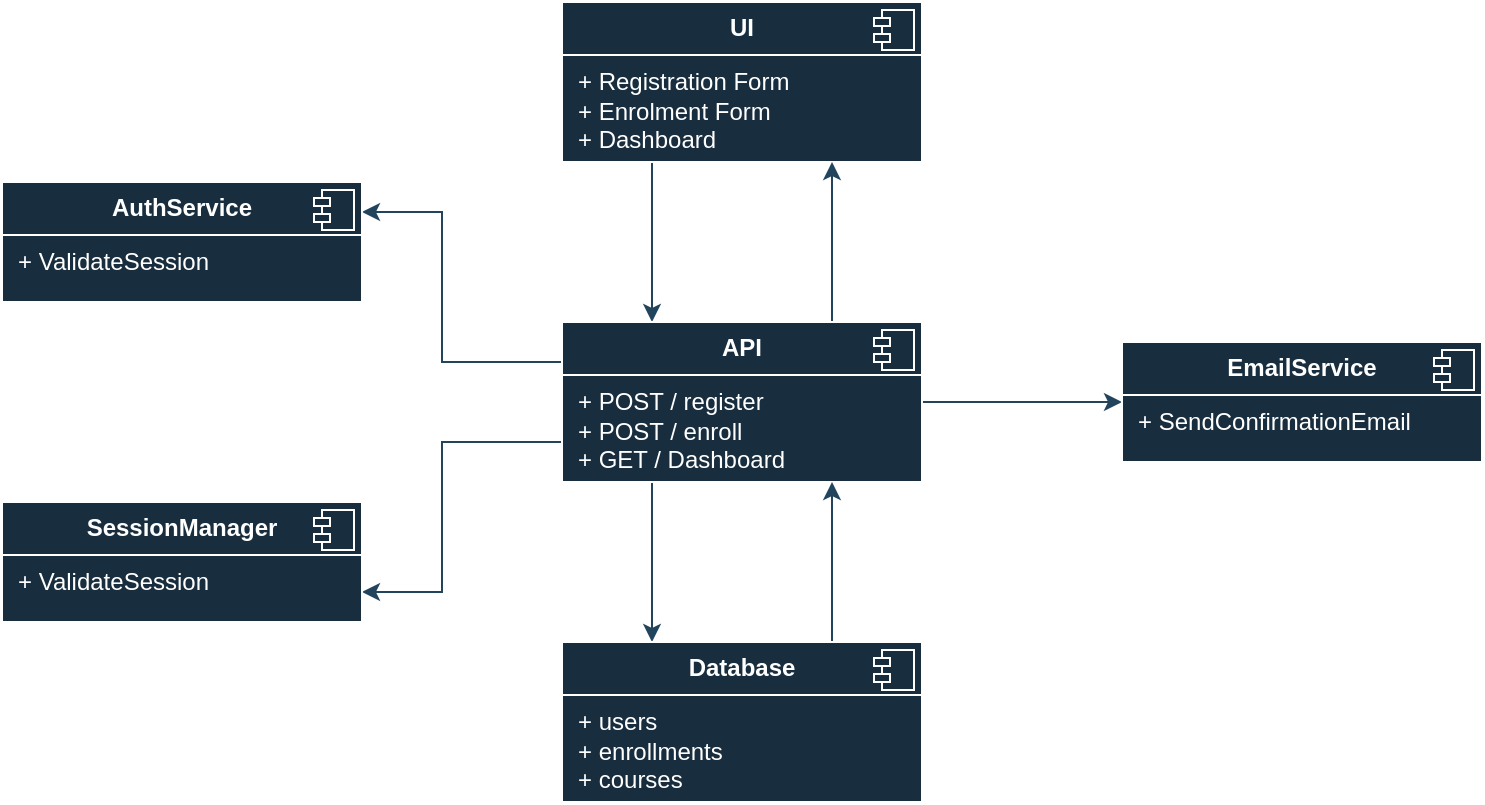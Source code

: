 <mxfile version="28.2.5">
  <diagram name="Page-1" id="DI73rfpRKfJ23tpwFlhM">
    <mxGraphModel dx="1042" dy="527" grid="1" gridSize="10" guides="1" tooltips="1" connect="1" arrows="1" fold="1" page="1" pageScale="1" pageWidth="827" pageHeight="1169" math="0" shadow="0">
      <root>
        <mxCell id="0" />
        <mxCell id="1" parent="0" />
        <mxCell id="9G3UpaC2i5nZt3TLZCQt-19" style="edgeStyle=orthogonalEdgeStyle;rounded=0;orthogonalLoop=1;jettySize=auto;html=1;exitX=0.25;exitY=1;exitDx=0;exitDy=0;entryX=0.25;entryY=0;entryDx=0;entryDy=0;labelBackgroundColor=none;fontColor=default;strokeColor=#23445D;" parent="1" source="9G3UpaC2i5nZt3TLZCQt-1" target="9G3UpaC2i5nZt3TLZCQt-3" edge="1">
          <mxGeometry relative="1" as="geometry" />
        </mxCell>
        <mxCell id="9G3UpaC2i5nZt3TLZCQt-1" value="&lt;p style=&quot;margin:0px;margin-top:6px;text-align:center;&quot;&gt;&lt;b&gt;UI&lt;/b&gt;&lt;/p&gt;&lt;hr size=&quot;1&quot; style=&quot;border-style:solid;&quot;&gt;&lt;p style=&quot;margin:0px;margin-left:8px;&quot;&gt;+ Registration Form&lt;br&gt;+ Enrolment Form&lt;/p&gt;&lt;p style=&quot;margin:0px;margin-left:8px;&quot;&gt;+ Dashboard&lt;/p&gt;&lt;p style=&quot;margin:0px;margin-left:8px;&quot;&gt;&lt;br&gt;&lt;/p&gt;" style="align=left;overflow=fill;html=1;dropTarget=0;whiteSpace=wrap;labelBackgroundColor=none;fillColor=#182E3E;strokeColor=#FFFFFF;fontColor=#FFFFFF;" parent="1" vertex="1">
          <mxGeometry x="340" y="80" width="180" height="80" as="geometry" />
        </mxCell>
        <mxCell id="9G3UpaC2i5nZt3TLZCQt-2" value="" style="shape=component;jettyWidth=8;jettyHeight=4;labelBackgroundColor=none;fillColor=#182E3E;strokeColor=#FFFFFF;fontColor=#FFFFFF;" parent="9G3UpaC2i5nZt3TLZCQt-1" vertex="1">
          <mxGeometry x="1" width="20" height="20" relative="1" as="geometry">
            <mxPoint x="-24" y="4" as="offset" />
          </mxGeometry>
        </mxCell>
        <mxCell id="9G3UpaC2i5nZt3TLZCQt-20" style="edgeStyle=orthogonalEdgeStyle;rounded=0;orthogonalLoop=1;jettySize=auto;html=1;exitX=0.75;exitY=0;exitDx=0;exitDy=0;entryX=0.75;entryY=1;entryDx=0;entryDy=0;labelBackgroundColor=none;fontColor=default;strokeColor=#23445D;" parent="1" source="9G3UpaC2i5nZt3TLZCQt-3" target="9G3UpaC2i5nZt3TLZCQt-1" edge="1">
          <mxGeometry relative="1" as="geometry" />
        </mxCell>
        <mxCell id="9G3UpaC2i5nZt3TLZCQt-28" style="edgeStyle=orthogonalEdgeStyle;rounded=0;orthogonalLoop=1;jettySize=auto;html=1;exitX=0.25;exitY=1;exitDx=0;exitDy=0;entryX=0.25;entryY=0;entryDx=0;entryDy=0;labelBackgroundColor=none;fontColor=default;strokeColor=#23445D;" parent="1" source="9G3UpaC2i5nZt3TLZCQt-3" target="9G3UpaC2i5nZt3TLZCQt-11" edge="1">
          <mxGeometry relative="1" as="geometry" />
        </mxCell>
        <mxCell id="9G3UpaC2i5nZt3TLZCQt-31" style="edgeStyle=orthogonalEdgeStyle;rounded=0;orthogonalLoop=1;jettySize=auto;html=1;exitX=1;exitY=0.5;exitDx=0;exitDy=0;entryX=0;entryY=0.5;entryDx=0;entryDy=0;labelBackgroundColor=none;fontColor=default;strokeColor=#23445D;" parent="1" source="9G3UpaC2i5nZt3TLZCQt-3" target="9G3UpaC2i5nZt3TLZCQt-5" edge="1">
          <mxGeometry relative="1" as="geometry" />
        </mxCell>
        <mxCell id="9G3UpaC2i5nZt3TLZCQt-37" style="edgeStyle=orthogonalEdgeStyle;rounded=0;orthogonalLoop=1;jettySize=auto;html=1;exitX=0;exitY=0.75;exitDx=0;exitDy=0;entryX=1;entryY=0.75;entryDx=0;entryDy=0;labelBackgroundColor=none;fontColor=default;strokeColor=#23445D;" parent="1" source="9G3UpaC2i5nZt3TLZCQt-3" target="9G3UpaC2i5nZt3TLZCQt-9" edge="1">
          <mxGeometry relative="1" as="geometry">
            <Array as="points">
              <mxPoint x="280" y="300" />
              <mxPoint x="280" y="375" />
            </Array>
          </mxGeometry>
        </mxCell>
        <mxCell id="9G3UpaC2i5nZt3TLZCQt-39" style="edgeStyle=orthogonalEdgeStyle;rounded=0;orthogonalLoop=1;jettySize=auto;html=1;exitX=0;exitY=0.25;exitDx=0;exitDy=0;entryX=1;entryY=0.25;entryDx=0;entryDy=0;labelBackgroundColor=none;fontColor=default;strokeColor=#23445D;" parent="1" source="9G3UpaC2i5nZt3TLZCQt-3" target="9G3UpaC2i5nZt3TLZCQt-7" edge="1">
          <mxGeometry relative="1" as="geometry">
            <Array as="points">
              <mxPoint x="280" y="260" />
              <mxPoint x="280" y="185" />
            </Array>
          </mxGeometry>
        </mxCell>
        <mxCell id="9G3UpaC2i5nZt3TLZCQt-3" value="&lt;p style=&quot;margin:0px;margin-top:6px;text-align:center;&quot;&gt;&lt;b&gt;API&lt;/b&gt;&lt;/p&gt;&lt;hr size=&quot;1&quot; style=&quot;border-style:solid;&quot;&gt;&lt;p style=&quot;margin:0px;margin-left:8px;&quot;&gt;+ POST / register&lt;br&gt;+ POST / enroll&lt;/p&gt;&lt;p style=&quot;margin:0px;margin-left:8px;&quot;&gt;+ GET / Dashboard&lt;/p&gt;&lt;p style=&quot;margin:0px;margin-left:8px;&quot;&gt;&lt;br&gt;&lt;/p&gt;" style="align=left;overflow=fill;html=1;dropTarget=0;whiteSpace=wrap;labelBackgroundColor=none;fillColor=#182E3E;strokeColor=#FFFFFF;fontColor=#FFFFFF;" parent="1" vertex="1">
          <mxGeometry x="340" y="240" width="180" height="80" as="geometry" />
        </mxCell>
        <mxCell id="9G3UpaC2i5nZt3TLZCQt-4" value="" style="shape=component;jettyWidth=8;jettyHeight=4;labelBackgroundColor=none;fillColor=#182E3E;strokeColor=#FFFFFF;fontColor=#FFFFFF;" parent="9G3UpaC2i5nZt3TLZCQt-3" vertex="1">
          <mxGeometry x="1" width="20" height="20" relative="1" as="geometry">
            <mxPoint x="-24" y="4" as="offset" />
          </mxGeometry>
        </mxCell>
        <mxCell id="9G3UpaC2i5nZt3TLZCQt-5" value="&lt;p style=&quot;margin:0px;margin-top:6px;text-align:center;&quot;&gt;&lt;b&gt;EmailService&lt;/b&gt;&lt;/p&gt;&lt;hr size=&quot;1&quot; style=&quot;border-style:solid;&quot;&gt;&lt;p style=&quot;margin:0px;margin-left:8px;&quot;&gt;+ SendConfirmationEmail&lt;/p&gt;&lt;p style=&quot;margin:0px;margin-left:8px;&quot;&gt;&lt;br&gt;&lt;/p&gt;" style="align=left;overflow=fill;html=1;dropTarget=0;whiteSpace=wrap;labelBackgroundColor=none;fillColor=#182E3E;strokeColor=#FFFFFF;fontColor=#FFFFFF;" parent="1" vertex="1">
          <mxGeometry x="620" y="250" width="180" height="60" as="geometry" />
        </mxCell>
        <mxCell id="9G3UpaC2i5nZt3TLZCQt-6" value="" style="shape=component;jettyWidth=8;jettyHeight=4;labelBackgroundColor=none;fillColor=#182E3E;strokeColor=#FFFFFF;fontColor=#FFFFFF;" parent="9G3UpaC2i5nZt3TLZCQt-5" vertex="1">
          <mxGeometry x="1" width="20" height="20" relative="1" as="geometry">
            <mxPoint x="-24" y="4" as="offset" />
          </mxGeometry>
        </mxCell>
        <mxCell id="9G3UpaC2i5nZt3TLZCQt-7" value="&lt;p style=&quot;margin:0px;margin-top:6px;text-align:center;&quot;&gt;&lt;b&gt;AuthService&lt;/b&gt;&lt;/p&gt;&lt;hr size=&quot;1&quot; style=&quot;border-style:solid;&quot;&gt;&lt;p style=&quot;margin:0px;margin-left:8px;&quot;&gt;+ ValidateSession&lt;/p&gt;&lt;p style=&quot;margin:0px;margin-left:8px;&quot;&gt;&lt;br&gt;&lt;/p&gt;" style="align=left;overflow=fill;html=1;dropTarget=0;whiteSpace=wrap;labelBackgroundColor=none;fillColor=#182E3E;strokeColor=#FFFFFF;fontColor=#FFFFFF;" parent="1" vertex="1">
          <mxGeometry x="60" y="170" width="180" height="60" as="geometry" />
        </mxCell>
        <mxCell id="9G3UpaC2i5nZt3TLZCQt-8" value="" style="shape=component;jettyWidth=8;jettyHeight=4;labelBackgroundColor=none;fillColor=#182E3E;strokeColor=#FFFFFF;fontColor=#FFFFFF;" parent="9G3UpaC2i5nZt3TLZCQt-7" vertex="1">
          <mxGeometry x="1" width="20" height="20" relative="1" as="geometry">
            <mxPoint x="-24" y="4" as="offset" />
          </mxGeometry>
        </mxCell>
        <mxCell id="9G3UpaC2i5nZt3TLZCQt-9" value="&lt;p style=&quot;margin:0px;margin-top:6px;text-align:center;&quot;&gt;&lt;b&gt;SessionManager&lt;/b&gt;&lt;/p&gt;&lt;hr size=&quot;1&quot; style=&quot;border-style:solid;&quot;&gt;&lt;p style=&quot;margin:0px;margin-left:8px;&quot;&gt;+ ValidateSession&lt;/p&gt;" style="align=left;overflow=fill;html=1;dropTarget=0;whiteSpace=wrap;labelBackgroundColor=none;fillColor=#182E3E;strokeColor=#FFFFFF;fontColor=#FFFFFF;" parent="1" vertex="1">
          <mxGeometry x="60" y="330" width="180" height="60" as="geometry" />
        </mxCell>
        <mxCell id="9G3UpaC2i5nZt3TLZCQt-10" value="" style="shape=component;jettyWidth=8;jettyHeight=4;labelBackgroundColor=none;fillColor=#182E3E;strokeColor=#FFFFFF;fontColor=#FFFFFF;" parent="9G3UpaC2i5nZt3TLZCQt-9" vertex="1">
          <mxGeometry x="1" width="20" height="20" relative="1" as="geometry">
            <mxPoint x="-24" y="4" as="offset" />
          </mxGeometry>
        </mxCell>
        <mxCell id="9G3UpaC2i5nZt3TLZCQt-29" style="edgeStyle=orthogonalEdgeStyle;rounded=0;orthogonalLoop=1;jettySize=auto;html=1;exitX=0.75;exitY=0;exitDx=0;exitDy=0;entryX=0.75;entryY=1;entryDx=0;entryDy=0;labelBackgroundColor=none;fontColor=default;strokeColor=#23445D;" parent="1" source="9G3UpaC2i5nZt3TLZCQt-11" target="9G3UpaC2i5nZt3TLZCQt-3" edge="1">
          <mxGeometry relative="1" as="geometry" />
        </mxCell>
        <mxCell id="9G3UpaC2i5nZt3TLZCQt-11" value="&lt;p style=&quot;margin:0px;margin-top:6px;text-align:center;&quot;&gt;&lt;b&gt;Database&lt;/b&gt;&lt;/p&gt;&lt;hr size=&quot;1&quot; style=&quot;border-style:solid;&quot;&gt;&lt;p style=&quot;margin:0px;margin-left:8px;&quot;&gt;+ users&lt;br&gt;+ enrollments&lt;/p&gt;&lt;p style=&quot;margin:0px;margin-left:8px;&quot;&gt;+ courses&lt;/p&gt;&lt;p style=&quot;margin:0px;margin-left:8px;&quot;&gt;&lt;br&gt;&lt;/p&gt;" style="align=left;overflow=fill;html=1;dropTarget=0;whiteSpace=wrap;labelBackgroundColor=none;fillColor=#182E3E;strokeColor=#FFFFFF;fontColor=#FFFFFF;" parent="1" vertex="1">
          <mxGeometry x="340" y="400" width="180" height="80" as="geometry" />
        </mxCell>
        <mxCell id="9G3UpaC2i5nZt3TLZCQt-12" value="" style="shape=component;jettyWidth=8;jettyHeight=4;labelBackgroundColor=none;fillColor=#182E3E;strokeColor=#FFFFFF;fontColor=#FFFFFF;" parent="9G3UpaC2i5nZt3TLZCQt-11" vertex="1">
          <mxGeometry x="1" width="20" height="20" relative="1" as="geometry">
            <mxPoint x="-24" y="4" as="offset" />
          </mxGeometry>
        </mxCell>
      </root>
    </mxGraphModel>
  </diagram>
</mxfile>
